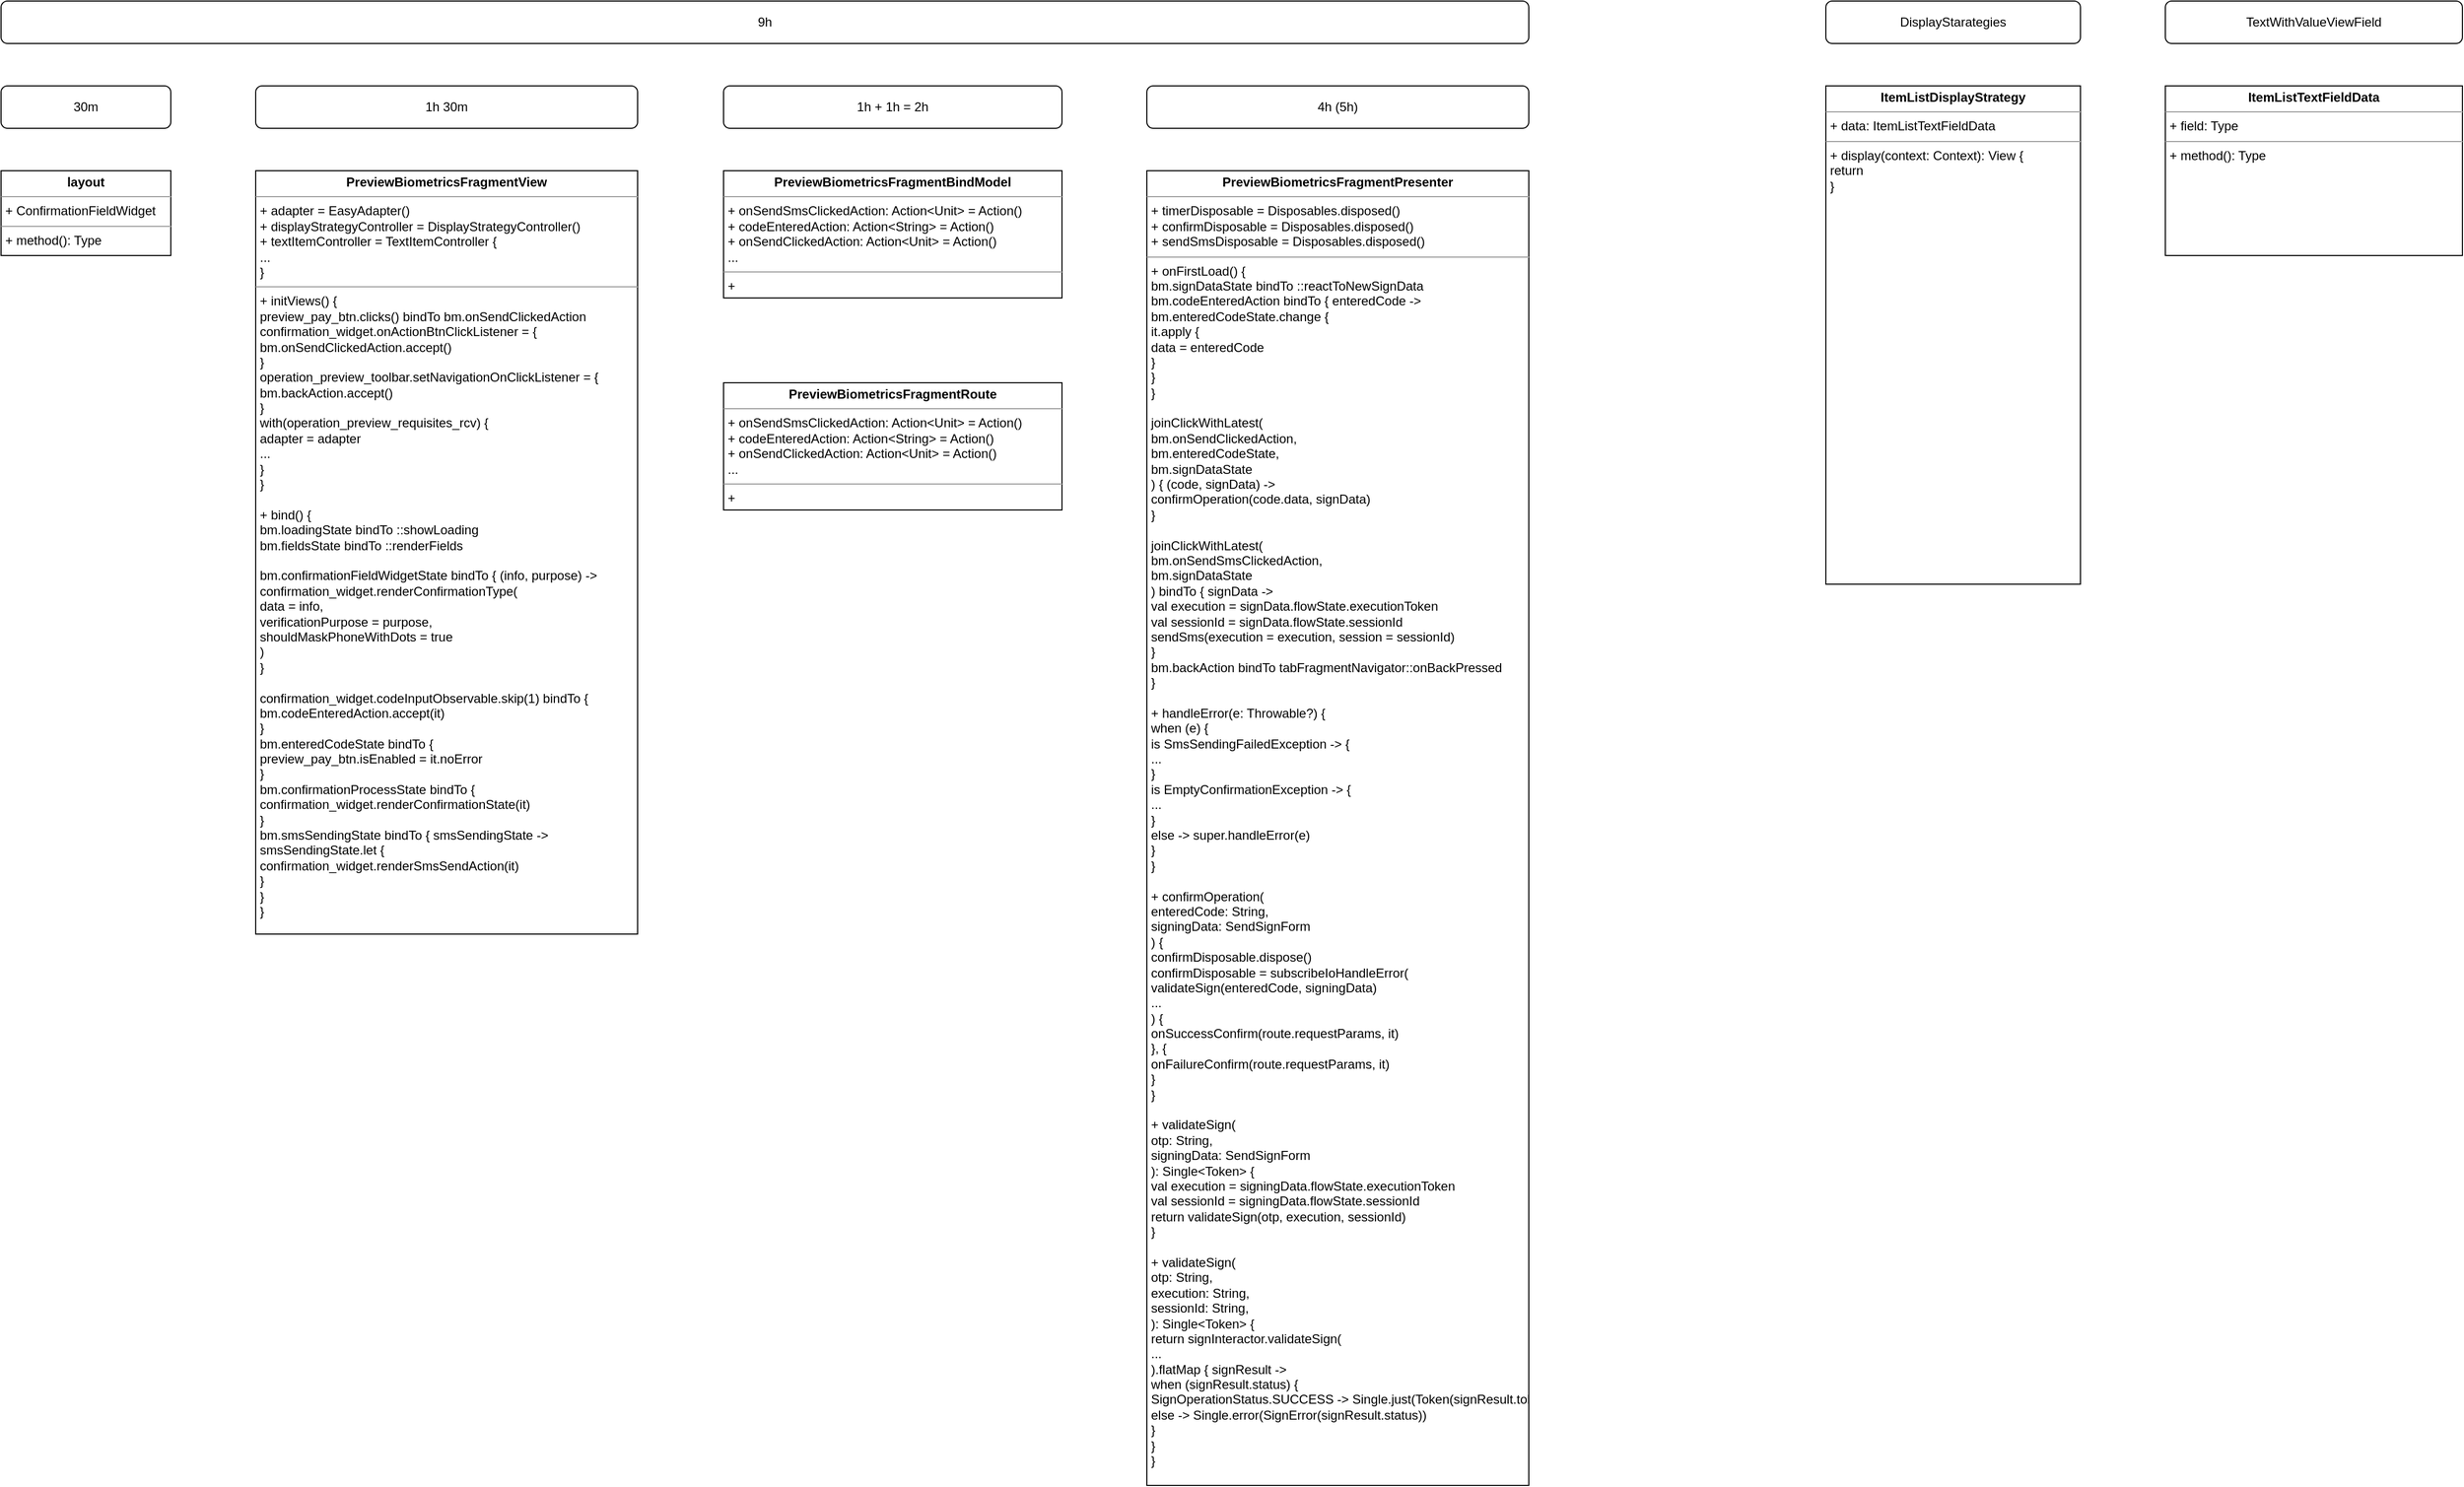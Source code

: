 <mxfile version="17.4.0" type="github">
  <diagram id="F2cIXI0qztmpp3JYABv5" name="Page-1">
    <mxGraphModel dx="757" dy="1681" grid="1" gridSize="10" guides="1" tooltips="1" connect="1" arrows="1" fold="1" page="1" pageScale="1" pageWidth="827" pageHeight="1169" math="0" shadow="0">
      <root>
        <mxCell id="0" />
        <mxCell id="1" parent="0" />
        <mxCell id="ljfZ4cZ_r5Jr-hCkHj5f-1" value="&lt;p style=&quot;margin: 0px ; margin-top: 4px ; text-align: center&quot;&gt;&lt;b&gt;PreviewBiometricsFragmentView&lt;br&gt;&lt;/b&gt;&lt;/p&gt;&lt;hr size=&quot;1&quot;&gt;&lt;p style=&quot;margin: 0px ; margin-left: 4px&quot;&gt;+ adapter = EasyAdapter()&lt;/p&gt;&lt;p style=&quot;margin: 0px ; margin-left: 4px&quot;&gt;+ displayStrategyController = DisplayStrategyController()&lt;/p&gt;&lt;p style=&quot;margin: 0px ; margin-left: 4px&quot;&gt;+ textItemController = TextItemController {&lt;/p&gt;&lt;p style=&quot;margin: 0px ; margin-left: 4px&quot;&gt;...&lt;br&gt;&lt;/p&gt;&lt;p style=&quot;margin: 0px ; margin-left: 4px&quot;&gt;}&lt;br&gt;&lt;/p&gt;&lt;hr size=&quot;1&quot;&gt;&lt;p style=&quot;margin: 0px ; margin-left: 4px&quot;&gt;+ initViews() {&lt;/p&gt;&lt;p style=&quot;margin: 0px ; margin-left: 4px&quot;&gt;preview_pay_btn.clicks() bindTo bm.onSendClickedAction&lt;/p&gt;&lt;p style=&quot;margin: 0px ; margin-left: 4px&quot;&gt;confirmation_widget.onActionBtnClickListener = {&lt;/p&gt;&lt;p style=&quot;margin: 0px ; margin-left: 4px&quot;&gt;bm.onSendClickedAction.accept()&lt;br&gt;&lt;/p&gt;&lt;p style=&quot;margin: 0px ; margin-left: 4px&quot;&gt;}&lt;/p&gt;&lt;p style=&quot;margin: 0px ; margin-left: 4px&quot;&gt;operation_preview_toolbar.setNavigationOnClickListener = {&lt;/p&gt;&lt;p style=&quot;margin: 0px ; margin-left: 4px&quot;&gt;bm.backAction.accept()&lt;br&gt;&lt;/p&gt;&lt;p style=&quot;margin: 0px ; margin-left: 4px&quot;&gt;}&lt;/p&gt;&lt;p style=&quot;margin: 0px ; margin-left: 4px&quot;&gt;with(operation_preview_requisites_rcv) {&lt;/p&gt;&lt;p style=&quot;margin: 0px ; margin-left: 4px&quot;&gt;adapter = adapter&lt;/p&gt;&lt;p style=&quot;margin: 0px ; margin-left: 4px&quot;&gt;...&lt;br&gt;&lt;/p&gt;&lt;p style=&quot;margin: 0px ; margin-left: 4px&quot;&gt;}&lt;br&gt;&lt;/p&gt;&lt;p style=&quot;margin: 0px ; margin-left: 4px&quot;&gt;}&lt;/p&gt;&lt;p style=&quot;margin: 0px ; margin-left: 4px&quot;&gt;&lt;br&gt;&lt;/p&gt;&lt;p style=&quot;margin: 0px ; margin-left: 4px&quot;&gt;+ bind() {&lt;/p&gt;&lt;p style=&quot;margin: 0px ; margin-left: 4px&quot;&gt;bm.loadingState bindTo ::showLoading&lt;/p&gt;&lt;p style=&quot;margin: 0px ; margin-left: 4px&quot;&gt;bm.fieldsState bindTo ::renderFields&lt;/p&gt;&lt;p style=&quot;margin: 0px ; margin-left: 4px&quot;&gt;&lt;br&gt;&lt;/p&gt;&lt;p style=&quot;margin: 0px ; margin-left: 4px&quot;&gt;bm.confirmationFieldWidgetState bindTo { (info, purpose) -&amp;gt;&lt;/p&gt;&lt;p style=&quot;margin: 0px ; margin-left: 4px&quot;&gt;confirmation_widget.renderConfirmationType(&lt;/p&gt;&lt;p style=&quot;margin: 0px ; margin-left: 4px&quot;&gt;data = info,&lt;/p&gt;&lt;p style=&quot;margin: 0px ; margin-left: 4px&quot;&gt;verificationPurpose = purpose,&lt;/p&gt;&lt;p style=&quot;margin: 0px ; margin-left: 4px&quot;&gt;shouldMaskPhoneWithDots = true&lt;br&gt;&lt;/p&gt;&lt;p style=&quot;margin: 0px ; margin-left: 4px&quot;&gt;)&lt;br&gt;&lt;/p&gt;&lt;p style=&quot;margin: 0px ; margin-left: 4px&quot;&gt;}&lt;/p&gt;&lt;p style=&quot;margin: 0px ; margin-left: 4px&quot;&gt;&lt;br&gt;&lt;/p&gt;&lt;p style=&quot;margin: 0px ; margin-left: 4px&quot;&gt;confirmation_widget.codeInputObservable.skip(1) bindTo {&lt;/p&gt;&lt;p style=&quot;margin: 0px ; margin-left: 4px&quot;&gt;bm.codeEnteredAction.accept(it)&lt;br&gt;&lt;/p&gt;&lt;p style=&quot;margin: 0px ; margin-left: 4px&quot;&gt;}&lt;/p&gt;&lt;p style=&quot;margin: 0px ; margin-left: 4px&quot;&gt;bm.enteredCodeState bindTo {&lt;/p&gt;&lt;p style=&quot;margin: 0px ; margin-left: 4px&quot;&gt;preview_pay_btn.isEnabled = it.noError&lt;br&gt;&lt;/p&gt;&lt;p style=&quot;margin: 0px ; margin-left: 4px&quot;&gt;}&lt;/p&gt;&lt;p style=&quot;margin: 0px ; margin-left: 4px&quot;&gt;bm.confirmationProcessState bindTo {&lt;/p&gt;&lt;p style=&quot;margin: 0px ; margin-left: 4px&quot;&gt;confirmation_widget.renderConfirmationState(it)&lt;br&gt;&lt;/p&gt;&lt;p style=&quot;margin: 0px ; margin-left: 4px&quot;&gt;}&lt;/p&gt;&lt;p style=&quot;margin: 0px ; margin-left: 4px&quot;&gt;bm.smsSendingState bindTo { smsSendingState -&amp;gt;&lt;/p&gt;&lt;p style=&quot;margin: 0px ; margin-left: 4px&quot;&gt;smsSendingState.let {&lt;/p&gt;&lt;p style=&quot;margin: 0px ; margin-left: 4px&quot;&gt;confirmation_widget.renderSmsSendAction(it)&lt;br&gt;&lt;/p&gt;&lt;p style=&quot;margin: 0px ; margin-left: 4px&quot;&gt;}&lt;br&gt;&lt;/p&gt;&lt;p style=&quot;margin: 0px ; margin-left: 4px&quot;&gt;}&lt;br&gt;&lt;/p&gt;&lt;p style=&quot;margin: 0px ; margin-left: 4px&quot;&gt;}&lt;br&gt;&lt;/p&gt;" style="verticalAlign=top;align=left;overflow=fill;fontSize=12;fontFamily=Helvetica;html=1;" parent="1" vertex="1">
          <mxGeometry x="320" y="80" width="360" height="720" as="geometry" />
        </mxCell>
        <mxCell id="ljfZ4cZ_r5Jr-hCkHj5f-2" value="&lt;p style=&quot;margin: 0px ; margin-top: 4px ; text-align: center&quot;&gt;&lt;b&gt;PreviewBiometricsFragmentPresenter&lt;br&gt;&lt;/b&gt;&lt;/p&gt;&lt;hr size=&quot;1&quot;&gt;&lt;p style=&quot;margin: 0px ; margin-left: 4px&quot;&gt;+ timerDisposable = Disposables.disposed()&lt;/p&gt;&lt;p style=&quot;margin: 0px ; margin-left: 4px&quot;&gt;+ confirmDisposable = Disposables.disposed()&lt;/p&gt;&lt;p style=&quot;margin: 0px ; margin-left: 4px&quot;&gt;+ sendSmsDisposable = Disposables.disposed()&lt;br&gt;&lt;/p&gt;&lt;hr size=&quot;1&quot;&gt;&lt;p style=&quot;margin: 0px ; margin-left: 4px&quot;&gt;+ onFirstLoad() {&lt;/p&gt;&lt;p style=&quot;margin: 0px ; margin-left: 4px&quot;&gt;bm.signDataState bindTo ::reactToNewSignData&lt;/p&gt;&lt;p style=&quot;margin: 0px ; margin-left: 4px&quot;&gt;bm.codeEnteredAction bindTo { enteredCode -&amp;gt;&lt;/p&gt;&lt;p style=&quot;margin: 0px ; margin-left: 4px&quot;&gt;bm.enteredCodeState.change {&lt;/p&gt;&lt;p style=&quot;margin: 0px ; margin-left: 4px&quot;&gt;it.apply {&lt;/p&gt;&lt;p style=&quot;margin: 0px ; margin-left: 4px&quot;&gt;data = enteredCode&lt;br&gt;&lt;/p&gt;&lt;p style=&quot;margin: 0px ; margin-left: 4px&quot;&gt;}&lt;br&gt;&lt;/p&gt;&lt;p style=&quot;margin: 0px ; margin-left: 4px&quot;&gt;}&lt;br&gt;&lt;/p&gt;&lt;p style=&quot;margin: 0px ; margin-left: 4px&quot;&gt;}&lt;/p&gt;&lt;p style=&quot;margin: 0px ; margin-left: 4px&quot;&gt;&lt;br&gt;&lt;/p&gt;&lt;p style=&quot;margin: 0px ; margin-left: 4px&quot;&gt;joinClickWithLatest(&lt;/p&gt;&lt;p style=&quot;margin: 0px ; margin-left: 4px&quot;&gt;bm.onSendClickedAction,&lt;/p&gt;&lt;p style=&quot;margin: 0px ; margin-left: 4px&quot;&gt;bm.enteredCodeState,&lt;/p&gt;&lt;p style=&quot;margin: 0px ; margin-left: 4px&quot;&gt;bm.signDataState&lt;br&gt;&lt;/p&gt;&lt;p style=&quot;margin: 0px ; margin-left: 4px&quot;&gt;) { (code, signData) -&amp;gt;&lt;br&gt;&lt;/p&gt;&lt;p style=&quot;margin: 0px ; margin-left: 4px&quot;&gt;confirmOperation(code.data, signData)&lt;br&gt;&lt;/p&gt;&lt;p style=&quot;margin: 0px ; margin-left: 4px&quot;&gt;}&lt;/p&gt;&lt;p style=&quot;margin: 0px ; margin-left: 4px&quot;&gt;&lt;br&gt;&lt;/p&gt;&lt;p style=&quot;margin: 0px ; margin-left: 4px&quot;&gt;joinClickWithLatest(&lt;/p&gt;&lt;p style=&quot;margin: 0px ; margin-left: 4px&quot;&gt;bm.onSendSmsClickedAction,&lt;/p&gt;&lt;p style=&quot;margin: 0px ; margin-left: 4px&quot;&gt;bm.signDataState&lt;br&gt;&lt;/p&gt;&lt;p style=&quot;margin: 0px ; margin-left: 4px&quot;&gt;) bindTo { signData -&amp;gt;&lt;/p&gt;&lt;p style=&quot;margin: 0px ; margin-left: 4px&quot;&gt;val execution = signData.flowState.executionToken&lt;/p&gt;&lt;p style=&quot;margin: 0px ; margin-left: 4px&quot;&gt;val sessionId = signData.flowState.sessionId&lt;/p&gt;&lt;p style=&quot;margin: 0px ; margin-left: 4px&quot;&gt;sendSms(execution = execution, session = sessionId)&lt;br&gt;&lt;/p&gt;&lt;p style=&quot;margin: 0px ; margin-left: 4px&quot;&gt;}&lt;/p&gt;&lt;p style=&quot;margin: 0px ; margin-left: 4px&quot;&gt;bm.backAction bindTo tabFragmentNavigator::onBackPressed&lt;br&gt;&lt;/p&gt;&lt;p style=&quot;margin: 0px ; margin-left: 4px&quot;&gt;}&lt;/p&gt;&lt;p style=&quot;margin: 0px ; margin-left: 4px&quot;&gt;&lt;br&gt;&lt;/p&gt;&lt;p style=&quot;margin: 0px ; margin-left: 4px&quot;&gt;+ handleError(e: Throwable?) {&lt;/p&gt;&lt;p style=&quot;margin: 0px ; margin-left: 4px&quot;&gt;when (e) {&lt;/p&gt;&lt;p style=&quot;margin: 0px ; margin-left: 4px&quot;&gt;is SmsSendingFailedException -&amp;gt; {&lt;/p&gt;&lt;p style=&quot;margin: 0px ; margin-left: 4px&quot;&gt;...&lt;br&gt;&lt;/p&gt;&lt;p style=&quot;margin: 0px ; margin-left: 4px&quot;&gt;}&lt;/p&gt;&lt;p style=&quot;margin: 0px ; margin-left: 4px&quot;&gt;is EmptyConfirmationException -&amp;gt; {&lt;/p&gt;&lt;p style=&quot;margin: 0px ; margin-left: 4px&quot;&gt;...&lt;br&gt;&lt;/p&gt;&lt;p style=&quot;margin: 0px ; margin-left: 4px&quot;&gt;}&lt;/p&gt;&lt;p style=&quot;margin: 0px ; margin-left: 4px&quot;&gt;else -&amp;gt; super.handleError(e)&lt;br&gt;&lt;/p&gt;&lt;p style=&quot;margin: 0px ; margin-left: 4px&quot;&gt;}&lt;br&gt;&lt;/p&gt;&lt;p style=&quot;margin: 0px ; margin-left: 4px&quot;&gt;}&lt;/p&gt;&lt;p style=&quot;margin: 0px ; margin-left: 4px&quot;&gt;&lt;br&gt;&lt;/p&gt;&lt;p style=&quot;margin: 0px ; margin-left: 4px&quot;&gt;+ confirmOperation(&lt;/p&gt;&lt;p style=&quot;margin: 0px ; margin-left: 4px&quot;&gt;enteredCode: String,&lt;/p&gt;&lt;p style=&quot;margin: 0px ; margin-left: 4px&quot;&gt;signingData: SendSignForm&lt;br&gt;&lt;/p&gt;&lt;p style=&quot;margin: 0px ; margin-left: 4px&quot;&gt;) {&lt;/p&gt;&lt;p style=&quot;margin: 0px ; margin-left: 4px&quot;&gt;confirmDisposable.dispose()&lt;/p&gt;&lt;p style=&quot;margin: 0px ; margin-left: 4px&quot;&gt;confirmDisposable = subscribeIoHandleError(&lt;/p&gt;&lt;p style=&quot;margin: 0px ; margin-left: 4px&quot;&gt;validateSign(enteredCode, signingData)&lt;/p&gt;&lt;p style=&quot;margin: 0px ; margin-left: 4px&quot;&gt;...&lt;br&gt;&lt;/p&gt;&lt;p style=&quot;margin: 0px ; margin-left: 4px&quot;&gt;) {&lt;/p&gt;&lt;p style=&quot;margin: 0px ; margin-left: 4px&quot;&gt;onSuccessConfirm(route.requestParams, it)&lt;br&gt;&lt;/p&gt;&lt;p style=&quot;margin: 0px ; margin-left: 4px&quot;&gt;}, {&lt;/p&gt;&lt;p style=&quot;margin: 0px ; margin-left: 4px&quot;&gt;onFailureConfirm(route.requestParams, it)&lt;br&gt;&lt;/p&gt;&lt;p style=&quot;margin: 0px ; margin-left: 4px&quot;&gt;}&lt;br&gt;&lt;/p&gt;&lt;p style=&quot;margin: 0px ; margin-left: 4px&quot;&gt;}&lt;/p&gt;&lt;p style=&quot;margin: 0px ; margin-left: 4px&quot;&gt;&lt;br&gt;&lt;/p&gt;&lt;p style=&quot;margin: 0px ; margin-left: 4px&quot;&gt;+ validateSign(&lt;/p&gt;&lt;p style=&quot;margin: 0px ; margin-left: 4px&quot;&gt;otp: String,&lt;/p&gt;&lt;p style=&quot;margin: 0px ; margin-left: 4px&quot;&gt;signingData: SendSignForm&lt;br&gt;&lt;/p&gt;&lt;p style=&quot;margin: 0px ; margin-left: 4px&quot;&gt;): Single&amp;lt;Token&amp;gt; {&lt;/p&gt;&lt;p style=&quot;margin: 0px ; margin-left: 4px&quot;&gt;val execution = signingData.flowState.executionToken&lt;/p&gt;&lt;p style=&quot;margin: 0px ; margin-left: 4px&quot;&gt;val sessionId = signingData.flowState.sessionId&lt;/p&gt;&lt;p style=&quot;margin: 0px ; margin-left: 4px&quot;&gt;return validateSign(otp, execution, sessionId)&lt;br&gt;&lt;/p&gt;&lt;p style=&quot;margin: 0px ; margin-left: 4px&quot;&gt;}&lt;/p&gt;&lt;p style=&quot;margin: 0px ; margin-left: 4px&quot;&gt;&lt;br&gt;&lt;/p&gt;&lt;p style=&quot;margin: 0px ; margin-left: 4px&quot;&gt;+ validateSign(&lt;/p&gt;&lt;p style=&quot;margin: 0px ; margin-left: 4px&quot;&gt;otp: String,&lt;/p&gt;&lt;p style=&quot;margin: 0px ; margin-left: 4px&quot;&gt;execution: String,&lt;/p&gt;&lt;p style=&quot;margin: 0px ; margin-left: 4px&quot;&gt;sessionId: String,&lt;br&gt;&lt;/p&gt;&lt;p style=&quot;margin: 0px ; margin-left: 4px&quot;&gt;): Single&amp;lt;Token&amp;gt; {&lt;/p&gt;&lt;p style=&quot;margin: 0px ; margin-left: 4px&quot;&gt;return signInteractor.validateSign(&lt;/p&gt;&lt;p style=&quot;margin: 0px ; margin-left: 4px&quot;&gt;...&lt;br&gt;&lt;/p&gt;&lt;p style=&quot;margin: 0px ; margin-left: 4px&quot;&gt;).flatMap { signResult -&amp;gt;&lt;/p&gt;&lt;p style=&quot;margin: 0px ; margin-left: 4px&quot;&gt;when (signResult.status) {&lt;/p&gt;&lt;p style=&quot;margin: 0px ; margin-left: 4px&quot;&gt;SignOperationStatus.SUCCESS -&amp;gt; Single.just(Token(signResult.token))&lt;/p&gt;&lt;p style=&quot;margin: 0px ; margin-left: 4px&quot;&gt;else -&amp;gt; Single.error(SignError(signResult.status))&lt;br&gt;&lt;/p&gt;&lt;p style=&quot;margin: 0px ; margin-left: 4px&quot;&gt;}&lt;br&gt;&lt;/p&gt;&lt;p style=&quot;margin: 0px ; margin-left: 4px&quot;&gt;}&lt;br&gt;&lt;/p&gt;&lt;p style=&quot;margin: 0px ; margin-left: 4px&quot;&gt;}&lt;br&gt;&lt;/p&gt;" style="verticalAlign=top;align=left;overflow=fill;fontSize=12;fontFamily=Helvetica;html=1;" parent="1" vertex="1">
          <mxGeometry x="1160" y="80" width="360" height="1240" as="geometry" />
        </mxCell>
        <mxCell id="KR71yvNh6sFwL_0YMKFg-1" value="&lt;p style=&quot;margin: 0px ; margin-top: 4px ; text-align: center&quot;&gt;&lt;b&gt;layout&lt;br&gt;&lt;/b&gt;&lt;/p&gt;&lt;hr size=&quot;1&quot;&gt;&lt;p style=&quot;margin: 0px ; margin-left: 4px&quot;&gt;+ ConfirmationFieldWidget&lt;/p&gt;&lt;hr size=&quot;1&quot;&gt;&lt;p style=&quot;margin: 0px ; margin-left: 4px&quot;&gt;+ method(): Type&lt;/p&gt;" style="verticalAlign=top;align=left;overflow=fill;fontSize=12;fontFamily=Helvetica;html=1;" vertex="1" parent="1">
          <mxGeometry x="80" y="80" width="160" height="80" as="geometry" />
        </mxCell>
        <mxCell id="KR71yvNh6sFwL_0YMKFg-2" value="&lt;p style=&quot;margin: 0px ; margin-top: 4px ; text-align: center&quot;&gt;&lt;b&gt;PreviewBiometricsFragmentBindModel&lt;br&gt;&lt;/b&gt;&lt;/p&gt;&lt;hr size=&quot;1&quot;&gt;&lt;p style=&quot;margin: 0px ; margin-left: 4px&quot;&gt;+ onSendSmsClickedAction: Action&amp;lt;Unit&amp;gt; = Action()&lt;/p&gt;&lt;p style=&quot;margin: 0px ; margin-left: 4px&quot;&gt;+ codeEnteredAction: Action&amp;lt;String&amp;gt; = Action()&lt;/p&gt;&lt;p style=&quot;margin: 0px ; margin-left: 4px&quot;&gt;+ onSendClickedAction: Action&amp;lt;Unit&amp;gt; = Action()&lt;/p&gt;&lt;p style=&quot;margin: 0px ; margin-left: 4px&quot;&gt;...&lt;br&gt;&lt;/p&gt;&lt;hr size=&quot;1&quot;&gt;&lt;p style=&quot;margin: 0px ; margin-left: 4px&quot;&gt;+ &lt;br&gt;&lt;/p&gt;" style="verticalAlign=top;align=left;overflow=fill;fontSize=12;fontFamily=Helvetica;html=1;" vertex="1" parent="1">
          <mxGeometry x="761" y="80" width="319" height="120" as="geometry" />
        </mxCell>
        <mxCell id="KR71yvNh6sFwL_0YMKFg-3" value="&lt;p style=&quot;margin: 0px ; margin-top: 4px ; text-align: center&quot;&gt;&lt;b&gt;PreviewBiometricsFragmentRoute&lt;br&gt;&lt;/b&gt;&lt;/p&gt;&lt;hr size=&quot;1&quot;&gt;&lt;p style=&quot;margin: 0px ; margin-left: 4px&quot;&gt;+ onSendSmsClickedAction: Action&amp;lt;Unit&amp;gt; = Action()&lt;/p&gt;&lt;p style=&quot;margin: 0px ; margin-left: 4px&quot;&gt;+ codeEnteredAction: Action&amp;lt;String&amp;gt; = Action()&lt;/p&gt;&lt;p style=&quot;margin: 0px ; margin-left: 4px&quot;&gt;+ onSendClickedAction: Action&amp;lt;Unit&amp;gt; = Action()&lt;/p&gt;&lt;p style=&quot;margin: 0px ; margin-left: 4px&quot;&gt;...&lt;br&gt;&lt;/p&gt;&lt;hr size=&quot;1&quot;&gt;&lt;p style=&quot;margin: 0px ; margin-left: 4px&quot;&gt;+ &lt;br&gt;&lt;/p&gt;" style="verticalAlign=top;align=left;overflow=fill;fontSize=12;fontFamily=Helvetica;html=1;" vertex="1" parent="1">
          <mxGeometry x="761" y="280" width="319" height="120" as="geometry" />
        </mxCell>
        <mxCell id="KR71yvNh6sFwL_0YMKFg-4" value="30m" style="rounded=1;whiteSpace=wrap;html=1;" vertex="1" parent="1">
          <mxGeometry x="80" width="160" height="40" as="geometry" />
        </mxCell>
        <mxCell id="KR71yvNh6sFwL_0YMKFg-5" value="1h 30m" style="rounded=1;whiteSpace=wrap;html=1;" vertex="1" parent="1">
          <mxGeometry x="320" width="360" height="40" as="geometry" />
        </mxCell>
        <mxCell id="KR71yvNh6sFwL_0YMKFg-6" value="1h + 1h = 2h" style="rounded=1;whiteSpace=wrap;html=1;" vertex="1" parent="1">
          <mxGeometry x="761" width="319" height="40" as="geometry" />
        </mxCell>
        <mxCell id="KR71yvNh6sFwL_0YMKFg-7" value="4h (5h)" style="rounded=1;whiteSpace=wrap;html=1;" vertex="1" parent="1">
          <mxGeometry x="1160" width="360" height="40" as="geometry" />
        </mxCell>
        <mxCell id="KR71yvNh6sFwL_0YMKFg-8" value="9h" style="rounded=1;whiteSpace=wrap;html=1;" vertex="1" parent="1">
          <mxGeometry x="80" y="-80" width="1440" height="40" as="geometry" />
        </mxCell>
        <mxCell id="KR71yvNh6sFwL_0YMKFg-9" value="&lt;p style=&quot;margin: 0px ; margin-top: 4px ; text-align: center&quot;&gt;&lt;b&gt;ItemListDisplayStrategy&lt;/b&gt;&lt;/p&gt;&lt;hr size=&quot;1&quot;&gt;&lt;p style=&quot;margin: 0px ; margin-left: 4px&quot;&gt;+ data: ItemListTextFieldData&lt;br&gt;&lt;/p&gt;&lt;hr size=&quot;1&quot;&gt;&lt;p style=&quot;margin: 0px ; margin-left: 4px&quot;&gt;+ display(context: Context): View {&lt;/p&gt;&lt;p style=&quot;margin: 0px ; margin-left: 4px&quot;&gt;return &lt;br&gt;&lt;/p&gt;&lt;p style=&quot;margin: 0px ; margin-left: 4px&quot;&gt;}&lt;br&gt;&lt;/p&gt;" style="verticalAlign=top;align=left;overflow=fill;fontSize=12;fontFamily=Helvetica;html=1;" vertex="1" parent="1">
          <mxGeometry x="1800" width="240" height="470" as="geometry" />
        </mxCell>
        <mxCell id="KR71yvNh6sFwL_0YMKFg-10" value="DisplayStarategies" style="rounded=1;whiteSpace=wrap;html=1;" vertex="1" parent="1">
          <mxGeometry x="1800" y="-80" width="240" height="40" as="geometry" />
        </mxCell>
        <mxCell id="KR71yvNh6sFwL_0YMKFg-11" value="&lt;p style=&quot;margin: 0px ; margin-top: 4px ; text-align: center&quot;&gt;&lt;b&gt;ItemListTextFieldData&lt;/b&gt;&lt;/p&gt;&lt;hr size=&quot;1&quot;&gt;&lt;p style=&quot;margin: 0px ; margin-left: 4px&quot;&gt;+ field: Type&lt;/p&gt;&lt;hr size=&quot;1&quot;&gt;&lt;p style=&quot;margin: 0px ; margin-left: 4px&quot;&gt;+ method(): Type&lt;/p&gt;" style="verticalAlign=top;align=left;overflow=fill;fontSize=12;fontFamily=Helvetica;html=1;" vertex="1" parent="1">
          <mxGeometry x="2120" width="280" height="160" as="geometry" />
        </mxCell>
        <mxCell id="KR71yvNh6sFwL_0YMKFg-12" value="TextWithValueViewField" style="rounded=1;whiteSpace=wrap;html=1;" vertex="1" parent="1">
          <mxGeometry x="2120" y="-80" width="280" height="40" as="geometry" />
        </mxCell>
      </root>
    </mxGraphModel>
  </diagram>
</mxfile>
